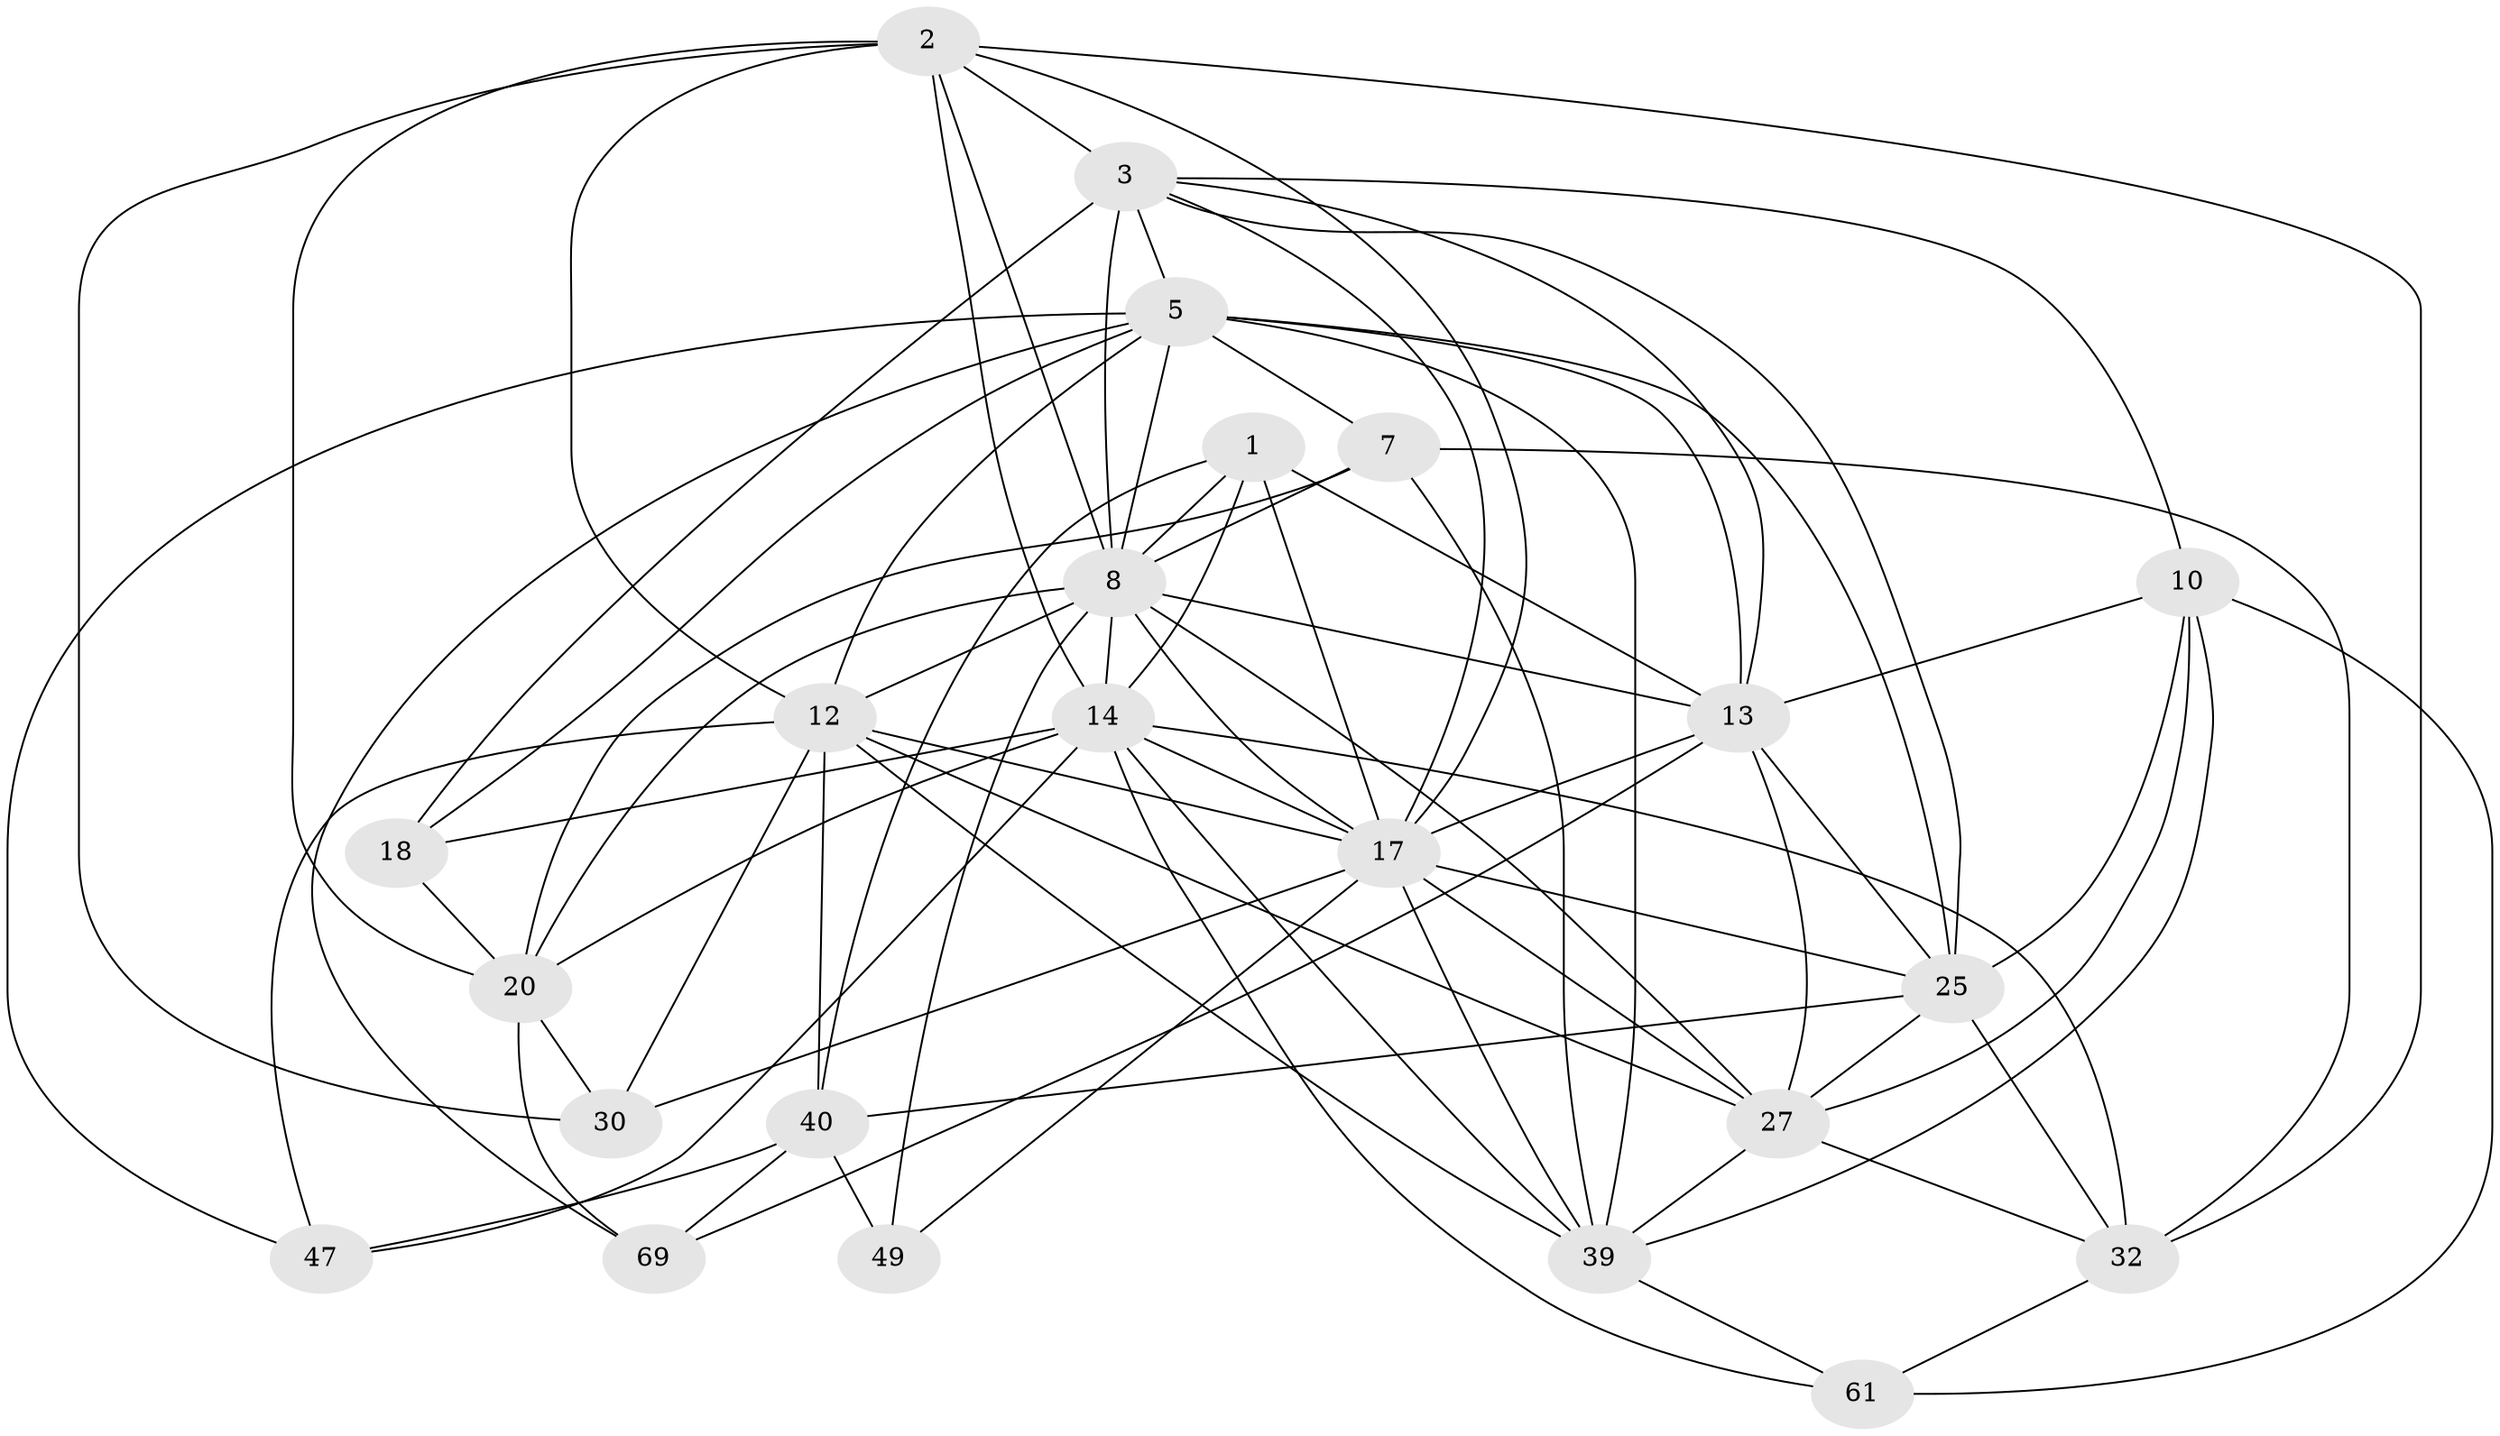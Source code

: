 // original degree distribution, {4: 1.0}
// Generated by graph-tools (version 1.1) at 2025/20/03/04/25 18:20:54]
// undirected, 23 vertices, 80 edges
graph export_dot {
graph [start="1"]
  node [color=gray90,style=filled];
  1 [super="+6+63"];
  2 [super="+43+4"];
  3 [super="+26+9+19"];
  5 [super="+22+36+33"];
  7 [super="+71"];
  8 [super="+11+37+38"];
  10 [super="+66"];
  12 [super="+55+51"];
  13 [super="+57+53"];
  14 [super="+15+16+45"];
  17 [super="+73+59+29"];
  18;
  20 [super="+31+28"];
  25 [super="+54+62"];
  27 [super="+34+78+50"];
  30;
  32 [super="+60+46"];
  39 [super="+42+52"];
  40 [super="+64"];
  47;
  49;
  61;
  69;
  1 -- 40;
  1 -- 13 [weight=3];
  1 -- 17 [weight=2];
  1 -- 8;
  1 -- 14;
  2 -- 3 [weight=3];
  2 -- 20;
  2 -- 12 [weight=2];
  2 -- 17;
  2 -- 32 [weight=2];
  2 -- 14;
  2 -- 30;
  2 -- 8 [weight=3];
  3 -- 8;
  3 -- 10;
  3 -- 18;
  3 -- 25;
  3 -- 5;
  3 -- 17;
  3 -- 13;
  5 -- 13;
  5 -- 47;
  5 -- 7;
  5 -- 18;
  5 -- 69;
  5 -- 12;
  5 -- 25;
  5 -- 39;
  5 -- 8;
  7 -- 20;
  7 -- 32;
  7 -- 8 [weight=2];
  7 -- 39;
  8 -- 12;
  8 -- 13 [weight=2];
  8 -- 17 [weight=2];
  8 -- 49;
  8 -- 14 [weight=3];
  8 -- 20;
  8 -- 27 [weight=2];
  10 -- 25;
  10 -- 27;
  10 -- 61;
  10 -- 13;
  10 -- 39;
  12 -- 30;
  12 -- 27 [weight=2];
  12 -- 47;
  12 -- 17 [weight=2];
  12 -- 40;
  12 -- 39;
  13 -- 17;
  13 -- 27;
  13 -- 69;
  13 -- 25;
  14 -- 20 [weight=2];
  14 -- 32 [weight=2];
  14 -- 18;
  14 -- 47;
  14 -- 17;
  14 -- 61;
  14 -- 39;
  17 -- 30;
  17 -- 27;
  17 -- 49 [weight=2];
  17 -- 39;
  17 -- 25;
  18 -- 20;
  20 -- 69;
  20 -- 30;
  25 -- 27;
  25 -- 40;
  25 -- 32;
  27 -- 32;
  27 -- 39;
  32 -- 61;
  39 -- 61;
  40 -- 47;
  40 -- 69;
  40 -- 49;
}
